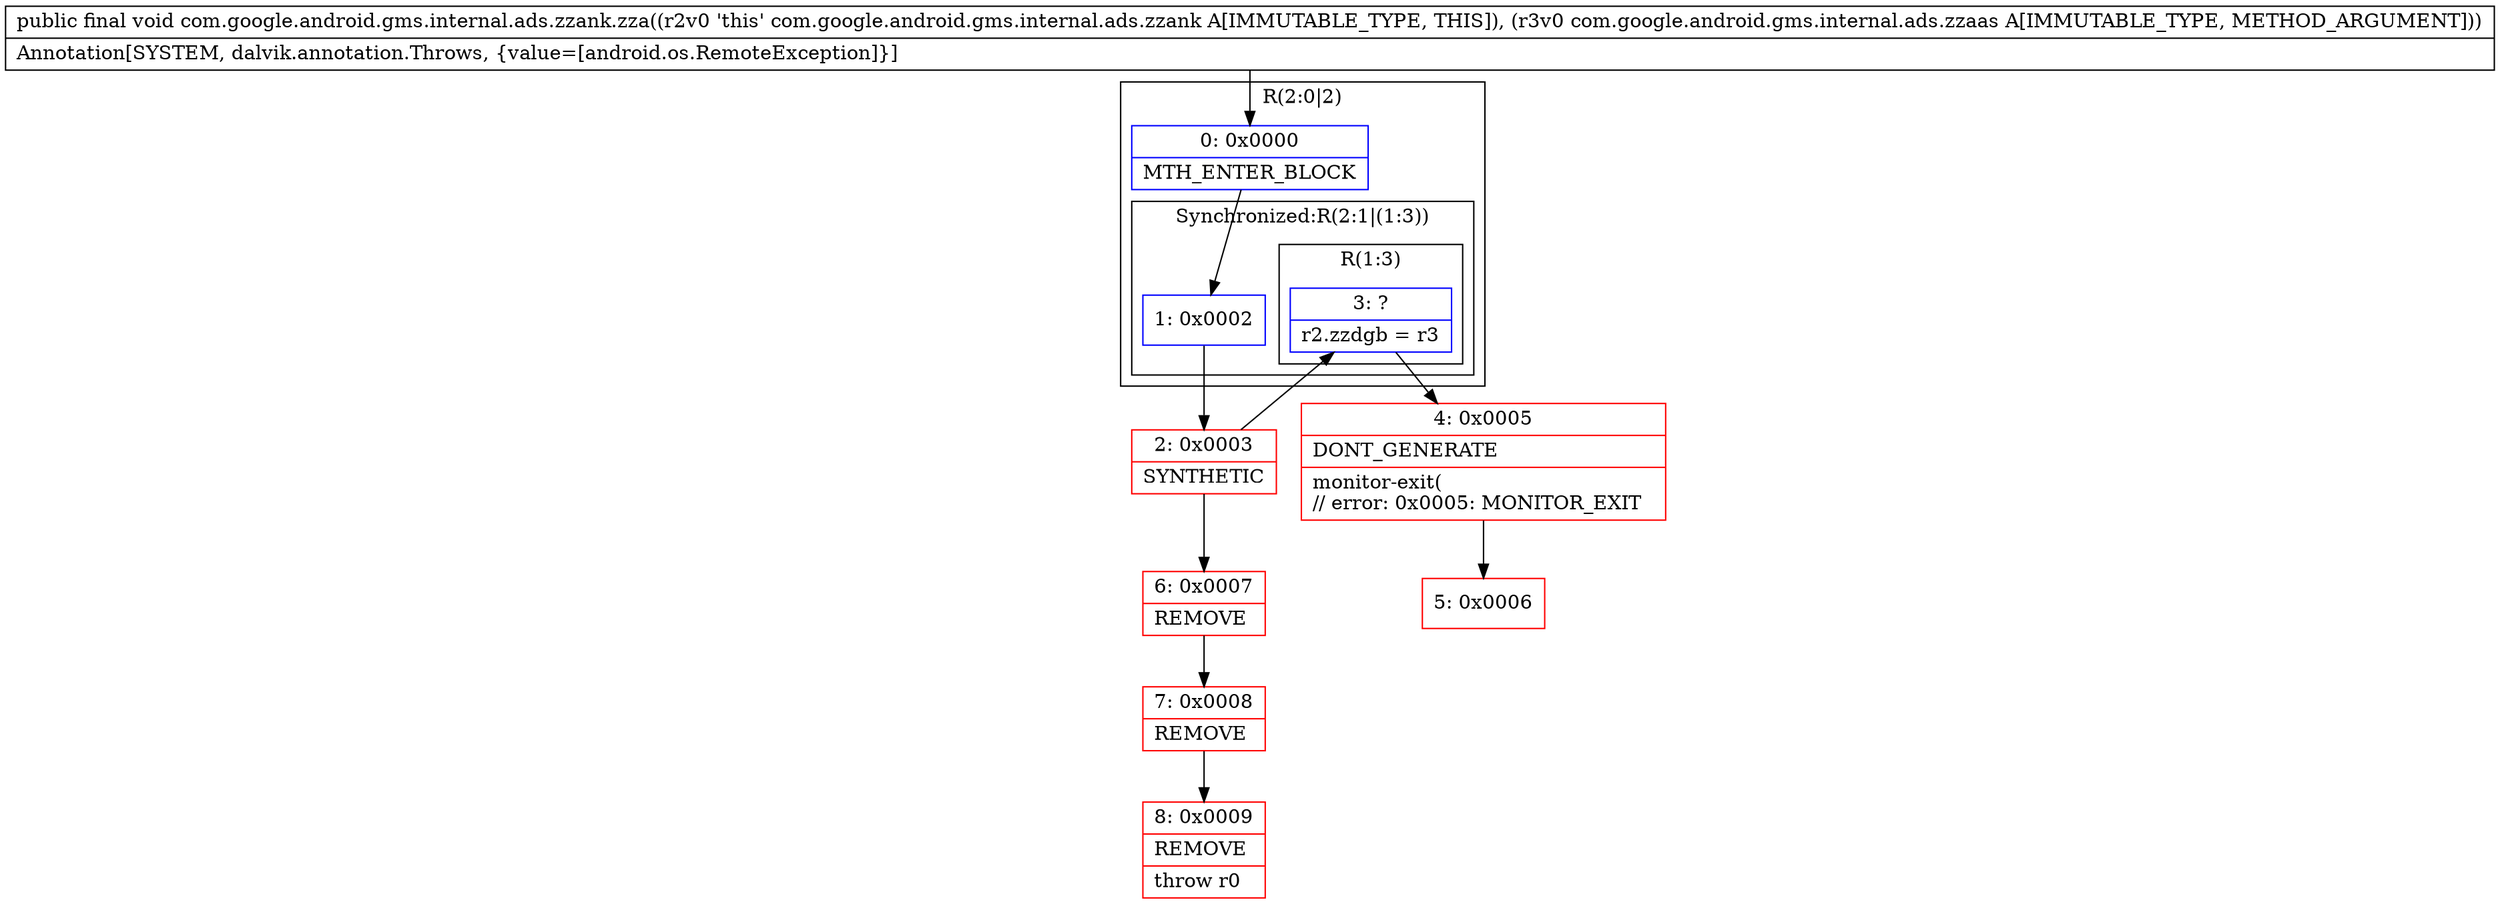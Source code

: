 digraph "CFG forcom.google.android.gms.internal.ads.zzank.zza(Lcom\/google\/android\/gms\/internal\/ads\/zzaas;)V" {
subgraph cluster_Region_1483249590 {
label = "R(2:0|2)";
node [shape=record,color=blue];
Node_0 [shape=record,label="{0\:\ 0x0000|MTH_ENTER_BLOCK\l}"];
subgraph cluster_SynchronizedRegion_1339113384 {
label = "Synchronized:R(2:1|(1:3))";
node [shape=record,color=blue];
Node_1 [shape=record,label="{1\:\ 0x0002}"];
subgraph cluster_Region_472318121 {
label = "R(1:3)";
node [shape=record,color=blue];
Node_3 [shape=record,label="{3\:\ ?|r2.zzdgb = r3\l}"];
}
}
}
Node_2 [shape=record,color=red,label="{2\:\ 0x0003|SYNTHETIC\l}"];
Node_4 [shape=record,color=red,label="{4\:\ 0x0005|DONT_GENERATE\l|monitor\-exit(\l\/\/ error: 0x0005: MONITOR_EXIT  \l}"];
Node_5 [shape=record,color=red,label="{5\:\ 0x0006}"];
Node_6 [shape=record,color=red,label="{6\:\ 0x0007|REMOVE\l}"];
Node_7 [shape=record,color=red,label="{7\:\ 0x0008|REMOVE\l}"];
Node_8 [shape=record,color=red,label="{8\:\ 0x0009|REMOVE\l|throw r0\l}"];
MethodNode[shape=record,label="{public final void com.google.android.gms.internal.ads.zzank.zza((r2v0 'this' com.google.android.gms.internal.ads.zzank A[IMMUTABLE_TYPE, THIS]), (r3v0 com.google.android.gms.internal.ads.zzaas A[IMMUTABLE_TYPE, METHOD_ARGUMENT]))  | Annotation[SYSTEM, dalvik.annotation.Throws, \{value=[android.os.RemoteException]\}]\l}"];
MethodNode -> Node_0;
Node_0 -> Node_1;
Node_1 -> Node_2;
Node_3 -> Node_4;
Node_2 -> Node_3;
Node_2 -> Node_6;
Node_4 -> Node_5;
Node_6 -> Node_7;
Node_7 -> Node_8;
}

